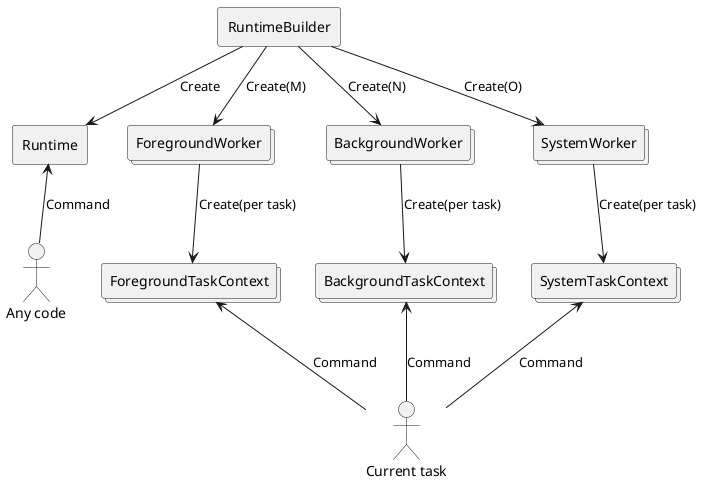 @startuml

rectangle "RuntimeBuilder" as Builder
rectangle "Runtime" as Runtime

Builder --> Runtime: Create

collections "ForegroundWorker" as ForegroundWorker
collections "BackgroundWorker" as BackgroundWorker
collections "SystemWorker" as SystemWorker

Builder --> ForegroundWorker: Create(M)
Builder --> BackgroundWorker: Create(N)
Builder --> SystemWorker: Create(O)

collections "ForegroundTaskContext" as ForegroundTaskContext
collections "BackgroundTaskContext" as BackgroundTaskContext
collections "SystemTaskContext" as SystemTaskContext

ForegroundWorker --> ForegroundTaskContext : Create(per task)
BackgroundWorker --> BackgroundTaskContext : Create(per task)
SystemWorker --> SystemTaskContext : Create(per task)

actor "Any code" as Any

Any -up-> Runtime: Command

actor "Current task" as Current

Current -up-> ForegroundTaskContext: Command
Current -up-> BackgroundTaskContext: Command
Current -up-> SystemTaskContext: Command

@enduml
